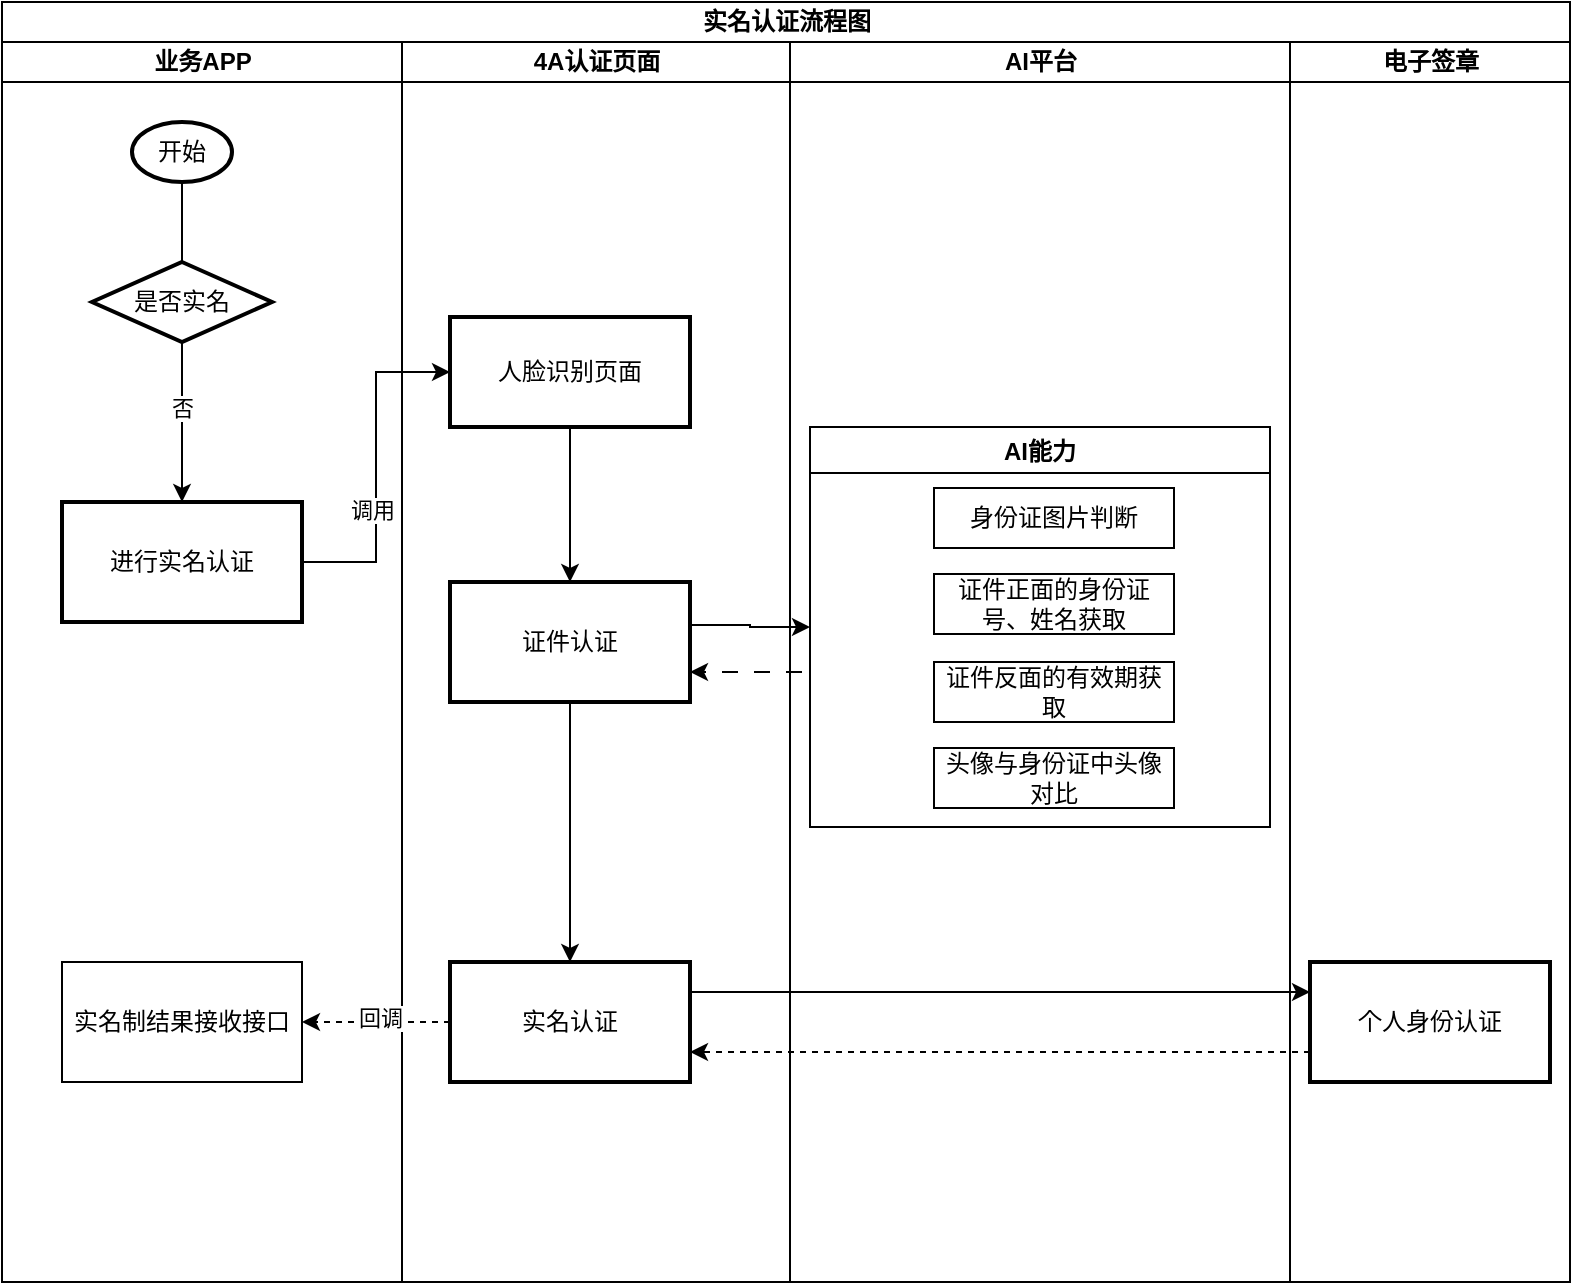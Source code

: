 <mxfile version="20.8.16" type="github">
  <diagram name="第 1 页" id="5AQuxdkM05kk_FZeY26e">
    <mxGraphModel dx="956" dy="479" grid="1" gridSize="10" guides="1" tooltips="1" connect="1" arrows="1" fold="1" page="1" pageScale="1" pageWidth="827" pageHeight="1169" math="0" shadow="0">
      <root>
        <mxCell id="0" />
        <mxCell id="1" parent="0" />
        <mxCell id="dmObhrlyZNTn6bsTrNyk-1" value="实名认证流程图" style="swimlane;childLayout=stackLayout;resizeParent=1;resizeParentMax=0;startSize=20;html=1;movable=1;resizable=1;rotatable=1;deletable=1;editable=1;connectable=1;" vertex="1" parent="1">
          <mxGeometry x="140" y="40" width="784" height="640" as="geometry" />
        </mxCell>
        <mxCell id="dmObhrlyZNTn6bsTrNyk-2" value="业务APP" style="swimlane;startSize=20;html=1;" vertex="1" parent="dmObhrlyZNTn6bsTrNyk-1">
          <mxGeometry y="20" width="200" height="620" as="geometry" />
        </mxCell>
        <mxCell id="dmObhrlyZNTn6bsTrNyk-6" value="开始" style="strokeWidth=2;html=1;shape=mxgraph.flowchart.start_1;whiteSpace=wrap;" vertex="1" parent="dmObhrlyZNTn6bsTrNyk-2">
          <mxGeometry x="65" y="40" width="50" height="30" as="geometry" />
        </mxCell>
        <mxCell id="dmObhrlyZNTn6bsTrNyk-11" value="" style="edgeStyle=orthogonalEdgeStyle;rounded=0;orthogonalLoop=1;jettySize=auto;html=1;entryX=0.5;entryY=0;entryDx=0;entryDy=0;endArrow=none;" edge="1" parent="dmObhrlyZNTn6bsTrNyk-2" source="dmObhrlyZNTn6bsTrNyk-6" target="dmObhrlyZNTn6bsTrNyk-9">
          <mxGeometry relative="1" as="geometry">
            <mxPoint x="230.0" y="130" as="sourcePoint" />
            <mxPoint x="230" y="350" as="targetPoint" />
            <Array as="points" />
          </mxGeometry>
        </mxCell>
        <mxCell id="dmObhrlyZNTn6bsTrNyk-35" value="" style="edgeStyle=none;rounded=0;orthogonalLoop=1;jettySize=auto;html=1;" edge="1" parent="dmObhrlyZNTn6bsTrNyk-2" source="dmObhrlyZNTn6bsTrNyk-9" target="dmObhrlyZNTn6bsTrNyk-34">
          <mxGeometry relative="1" as="geometry" />
        </mxCell>
        <mxCell id="dmObhrlyZNTn6bsTrNyk-36" value="否" style="edgeLabel;html=1;align=center;verticalAlign=middle;resizable=0;points=[];" vertex="1" connectable="0" parent="dmObhrlyZNTn6bsTrNyk-35">
          <mxGeometry x="-0.173" relative="1" as="geometry">
            <mxPoint as="offset" />
          </mxGeometry>
        </mxCell>
        <mxCell id="dmObhrlyZNTn6bsTrNyk-9" value="是否实名" style="strokeWidth=2;html=1;shape=mxgraph.flowchart.decision;whiteSpace=wrap;" vertex="1" parent="dmObhrlyZNTn6bsTrNyk-2">
          <mxGeometry x="45" y="110" width="90" height="40" as="geometry" />
        </mxCell>
        <mxCell id="dmObhrlyZNTn6bsTrNyk-34" value="进行实名认证" style="whiteSpace=wrap;html=1;strokeWidth=2;" vertex="1" parent="dmObhrlyZNTn6bsTrNyk-2">
          <mxGeometry x="30" y="230" width="120" height="60" as="geometry" />
        </mxCell>
        <mxCell id="dmObhrlyZNTn6bsTrNyk-41" value="实名制结果接收接口" style="rounded=0;whiteSpace=wrap;html=1;" vertex="1" parent="dmObhrlyZNTn6bsTrNyk-2">
          <mxGeometry x="30" y="460" width="120" height="60" as="geometry" />
        </mxCell>
        <mxCell id="dmObhrlyZNTn6bsTrNyk-3" value="4A认证页面" style="swimlane;startSize=20;html=1;" vertex="1" parent="dmObhrlyZNTn6bsTrNyk-1">
          <mxGeometry x="200" y="20" width="194" height="620" as="geometry" />
        </mxCell>
        <mxCell id="dmObhrlyZNTn6bsTrNyk-17" value="" style="edgeStyle=orthogonalEdgeStyle;rounded=0;orthogonalLoop=1;jettySize=auto;html=1;" edge="1" parent="dmObhrlyZNTn6bsTrNyk-3" source="dmObhrlyZNTn6bsTrNyk-13" target="dmObhrlyZNTn6bsTrNyk-16">
          <mxGeometry relative="1" as="geometry" />
        </mxCell>
        <mxCell id="dmObhrlyZNTn6bsTrNyk-13" value="人脸识别页面" style="whiteSpace=wrap;html=1;strokeWidth=2;" vertex="1" parent="dmObhrlyZNTn6bsTrNyk-3">
          <mxGeometry x="24" y="137.5" width="120" height="55" as="geometry" />
        </mxCell>
        <mxCell id="dmObhrlyZNTn6bsTrNyk-33" style="edgeStyle=none;rounded=0;orthogonalLoop=1;jettySize=auto;html=1;entryX=0.5;entryY=0;entryDx=0;entryDy=0;" edge="1" parent="dmObhrlyZNTn6bsTrNyk-3" source="dmObhrlyZNTn6bsTrNyk-16" target="dmObhrlyZNTn6bsTrNyk-32">
          <mxGeometry relative="1" as="geometry" />
        </mxCell>
        <mxCell id="dmObhrlyZNTn6bsTrNyk-16" value="证件认证" style="whiteSpace=wrap;html=1;strokeWidth=2;" vertex="1" parent="dmObhrlyZNTn6bsTrNyk-3">
          <mxGeometry x="24" y="270" width="120" height="60" as="geometry" />
        </mxCell>
        <mxCell id="dmObhrlyZNTn6bsTrNyk-32" value="实名认证" style="whiteSpace=wrap;html=1;strokeWidth=2;" vertex="1" parent="dmObhrlyZNTn6bsTrNyk-3">
          <mxGeometry x="24" y="460" width="120" height="60" as="geometry" />
        </mxCell>
        <mxCell id="dmObhrlyZNTn6bsTrNyk-4" value="AI平台" style="swimlane;startSize=20;html=1;" vertex="1" parent="dmObhrlyZNTn6bsTrNyk-1">
          <mxGeometry x="394" y="20" width="250" height="620" as="geometry" />
        </mxCell>
        <mxCell id="dmObhrlyZNTn6bsTrNyk-20" value="AI能力" style="swimlane;" vertex="1" parent="dmObhrlyZNTn6bsTrNyk-4">
          <mxGeometry x="10" y="192.5" width="230" height="200" as="geometry" />
        </mxCell>
        <mxCell id="dmObhrlyZNTn6bsTrNyk-27" value="头像与身份证中头像对比" style="whiteSpace=wrap;html=1;" vertex="1" parent="dmObhrlyZNTn6bsTrNyk-20">
          <mxGeometry x="62" y="160.5" width="120" height="30" as="geometry" />
        </mxCell>
        <mxCell id="dmObhrlyZNTn6bsTrNyk-30" value="证件反面的有效期获取" style="whiteSpace=wrap;html=1;" vertex="1" parent="dmObhrlyZNTn6bsTrNyk-20">
          <mxGeometry x="62" y="117.5" width="120" height="30" as="geometry" />
        </mxCell>
        <mxCell id="dmObhrlyZNTn6bsTrNyk-37" value="身份证图片判断" style="whiteSpace=wrap;html=1;" vertex="1" parent="dmObhrlyZNTn6bsTrNyk-20">
          <mxGeometry x="62" y="30.5" width="120" height="30" as="geometry" />
        </mxCell>
        <mxCell id="dmObhrlyZNTn6bsTrNyk-38" value="证件正面的身份证号、姓名获取" style="whiteSpace=wrap;html=1;" vertex="1" parent="dmObhrlyZNTn6bsTrNyk-20">
          <mxGeometry x="62" y="73.5" width="120" height="30" as="geometry" />
        </mxCell>
        <mxCell id="dmObhrlyZNTn6bsTrNyk-5" value="电子签章" style="swimlane;startSize=20;html=1;" vertex="1" parent="dmObhrlyZNTn6bsTrNyk-1">
          <mxGeometry x="644" y="20" width="140" height="620" as="geometry" />
        </mxCell>
        <mxCell id="dmObhrlyZNTn6bsTrNyk-19" value="个人身份认证" style="whiteSpace=wrap;html=1;strokeWidth=2;" vertex="1" parent="dmObhrlyZNTn6bsTrNyk-5">
          <mxGeometry x="10" y="460" width="120" height="60" as="geometry" />
        </mxCell>
        <mxCell id="dmObhrlyZNTn6bsTrNyk-14" style="edgeStyle=orthogonalEdgeStyle;rounded=0;orthogonalLoop=1;jettySize=auto;html=1;entryX=0;entryY=0.5;entryDx=0;entryDy=0;exitX=1;exitY=0.5;exitDx=0;exitDy=0;" edge="1" parent="dmObhrlyZNTn6bsTrNyk-1" source="dmObhrlyZNTn6bsTrNyk-34" target="dmObhrlyZNTn6bsTrNyk-13">
          <mxGeometry relative="1" as="geometry" />
        </mxCell>
        <mxCell id="dmObhrlyZNTn6bsTrNyk-15" value="调用" style="edgeLabel;html=1;align=center;verticalAlign=middle;resizable=0;points=[];" vertex="1" connectable="0" parent="dmObhrlyZNTn6bsTrNyk-14">
          <mxGeometry x="-0.248" y="2" relative="1" as="geometry">
            <mxPoint as="offset" />
          </mxGeometry>
        </mxCell>
        <mxCell id="dmObhrlyZNTn6bsTrNyk-21" style="edgeStyle=orthogonalEdgeStyle;rounded=0;orthogonalLoop=1;jettySize=auto;html=1;entryX=0;entryY=0.5;entryDx=0;entryDy=0;exitX=1.005;exitY=0.359;exitDx=0;exitDy=0;exitPerimeter=0;" edge="1" parent="dmObhrlyZNTn6bsTrNyk-1" source="dmObhrlyZNTn6bsTrNyk-16" target="dmObhrlyZNTn6bsTrNyk-20">
          <mxGeometry relative="1" as="geometry">
            <mxPoint x="380" y="320" as="targetPoint" />
          </mxGeometry>
        </mxCell>
        <mxCell id="dmObhrlyZNTn6bsTrNyk-31" style="edgeStyle=none;rounded=0;orthogonalLoop=1;jettySize=auto;html=1;entryX=1;entryY=0.75;entryDx=0;entryDy=0;dashed=1;dashPattern=8 8;" edge="1" parent="dmObhrlyZNTn6bsTrNyk-1" target="dmObhrlyZNTn6bsTrNyk-16">
          <mxGeometry relative="1" as="geometry">
            <mxPoint x="400" y="335" as="sourcePoint" />
          </mxGeometry>
        </mxCell>
        <mxCell id="dmObhrlyZNTn6bsTrNyk-39" style="edgeStyle=none;rounded=0;orthogonalLoop=1;jettySize=auto;html=1;exitX=1;exitY=0.25;exitDx=0;exitDy=0;entryX=0;entryY=0.25;entryDx=0;entryDy=0;" edge="1" parent="dmObhrlyZNTn6bsTrNyk-1" source="dmObhrlyZNTn6bsTrNyk-32" target="dmObhrlyZNTn6bsTrNyk-19">
          <mxGeometry relative="1" as="geometry" />
        </mxCell>
        <mxCell id="dmObhrlyZNTn6bsTrNyk-40" style="edgeStyle=none;rounded=0;orthogonalLoop=1;jettySize=auto;html=1;exitX=0;exitY=0.75;exitDx=0;exitDy=0;entryX=1;entryY=0.75;entryDx=0;entryDy=0;dashed=1;" edge="1" parent="dmObhrlyZNTn6bsTrNyk-1" source="dmObhrlyZNTn6bsTrNyk-19" target="dmObhrlyZNTn6bsTrNyk-32">
          <mxGeometry relative="1" as="geometry" />
        </mxCell>
        <mxCell id="dmObhrlyZNTn6bsTrNyk-42" style="edgeStyle=none;rounded=0;orthogonalLoop=1;jettySize=auto;html=1;entryX=1;entryY=0.5;entryDx=0;entryDy=0;dashed=1;" edge="1" parent="dmObhrlyZNTn6bsTrNyk-1" source="dmObhrlyZNTn6bsTrNyk-32" target="dmObhrlyZNTn6bsTrNyk-41">
          <mxGeometry relative="1" as="geometry" />
        </mxCell>
        <mxCell id="dmObhrlyZNTn6bsTrNyk-43" value="回调" style="edgeLabel;html=1;align=center;verticalAlign=middle;resizable=0;points=[];" vertex="1" connectable="0" parent="dmObhrlyZNTn6bsTrNyk-42">
          <mxGeometry x="0.283" relative="1" as="geometry">
            <mxPoint x="12" y="-2" as="offset" />
          </mxGeometry>
        </mxCell>
      </root>
    </mxGraphModel>
  </diagram>
</mxfile>
